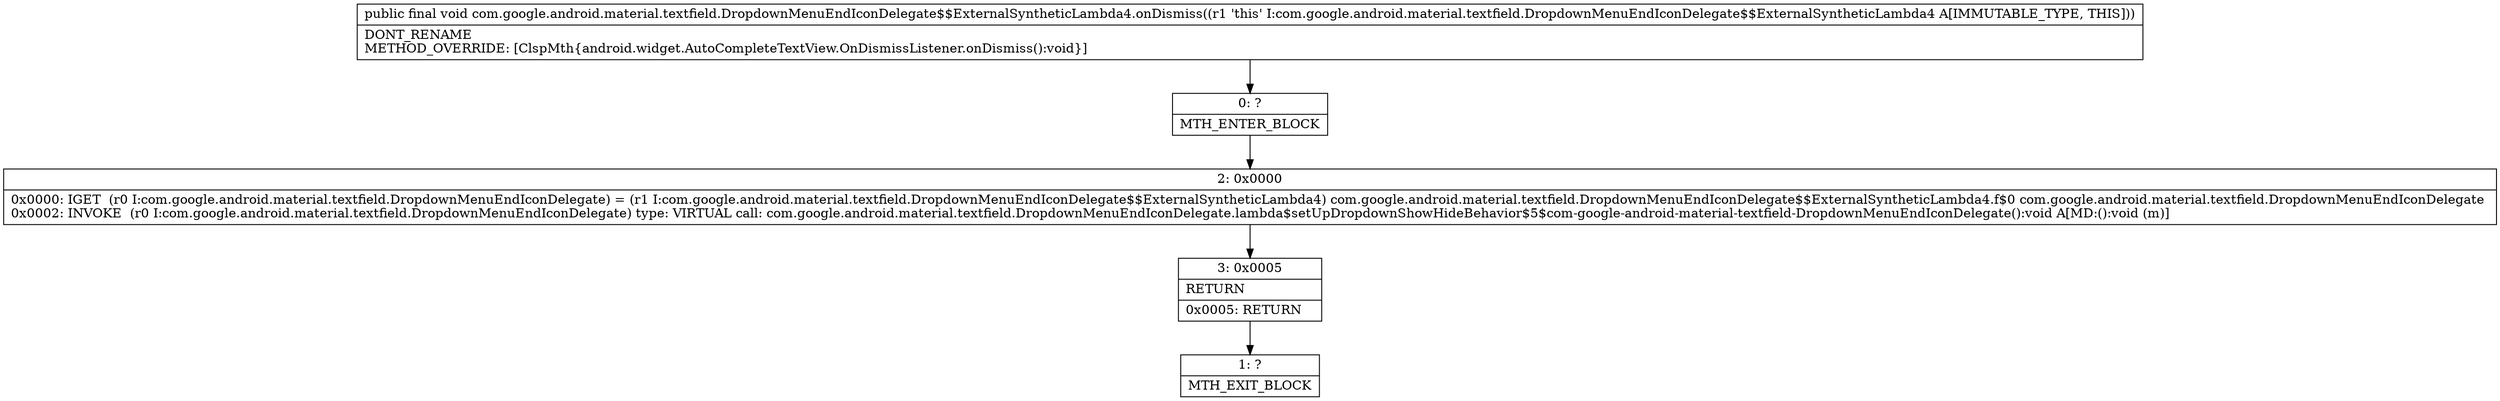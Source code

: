 digraph "CFG forcom.google.android.material.textfield.DropdownMenuEndIconDelegate$$ExternalSyntheticLambda4.onDismiss()V" {
Node_0 [shape=record,label="{0\:\ ?|MTH_ENTER_BLOCK\l}"];
Node_2 [shape=record,label="{2\:\ 0x0000|0x0000: IGET  (r0 I:com.google.android.material.textfield.DropdownMenuEndIconDelegate) = (r1 I:com.google.android.material.textfield.DropdownMenuEndIconDelegate$$ExternalSyntheticLambda4) com.google.android.material.textfield.DropdownMenuEndIconDelegate$$ExternalSyntheticLambda4.f$0 com.google.android.material.textfield.DropdownMenuEndIconDelegate \l0x0002: INVOKE  (r0 I:com.google.android.material.textfield.DropdownMenuEndIconDelegate) type: VIRTUAL call: com.google.android.material.textfield.DropdownMenuEndIconDelegate.lambda$setUpDropdownShowHideBehavior$5$com\-google\-android\-material\-textfield\-DropdownMenuEndIconDelegate():void A[MD:():void (m)]\l}"];
Node_3 [shape=record,label="{3\:\ 0x0005|RETURN\l|0x0005: RETURN   \l}"];
Node_1 [shape=record,label="{1\:\ ?|MTH_EXIT_BLOCK\l}"];
MethodNode[shape=record,label="{public final void com.google.android.material.textfield.DropdownMenuEndIconDelegate$$ExternalSyntheticLambda4.onDismiss((r1 'this' I:com.google.android.material.textfield.DropdownMenuEndIconDelegate$$ExternalSyntheticLambda4 A[IMMUTABLE_TYPE, THIS]))  | DONT_RENAME\lMETHOD_OVERRIDE: [ClspMth\{android.widget.AutoCompleteTextView.OnDismissListener.onDismiss():void\}]\l}"];
MethodNode -> Node_0;Node_0 -> Node_2;
Node_2 -> Node_3;
Node_3 -> Node_1;
}

